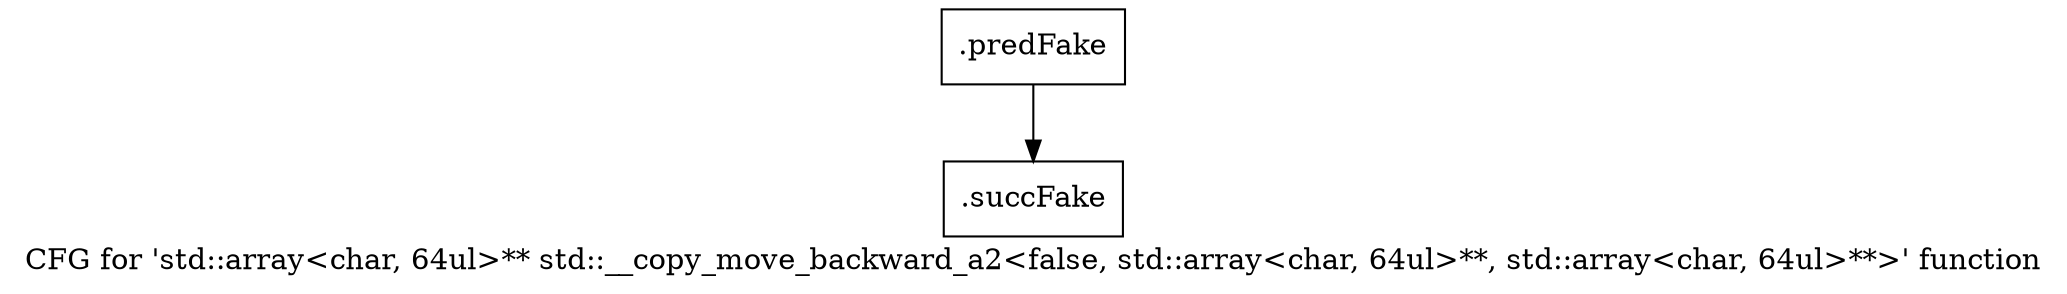 digraph "CFG for 'std::array\<char, 64ul\>** std::__copy_move_backward_a2\<false, std::array\<char, 64ul\>**, std::array\<char, 64ul\>**\>' function" {
	label="CFG for 'std::array\<char, 64ul\>** std::__copy_move_backward_a2\<false, std::array\<char, 64ul\>**, std::array\<char, 64ul\>**\>' function";

	Node0x5ef3b00 [shape=record,filename="",linenumber="",label="{.predFake}"];
	Node0x5ef3b00 -> Node0x62ef750[ callList="" memoryops="" filename="/mnt/xilinx/Vitis_HLS/2021.2/tps/lnx64/gcc-6.2.0/lib/gcc/x86_64-pc-linux-gnu/6.2.0/../../../../include/c++/6.2.0/bits/stl_algobase.h" execusionnum="0"];
	Node0x62ef750 [shape=record,filename="/mnt/xilinx/Vitis_HLS/2021.2/tps/lnx64/gcc-6.2.0/lib/gcc/x86_64-pc-linux-gnu/6.2.0/../../../../include/c++/6.2.0/bits/stl_algobase.h",linenumber="597",label="{.succFake}"];
}
